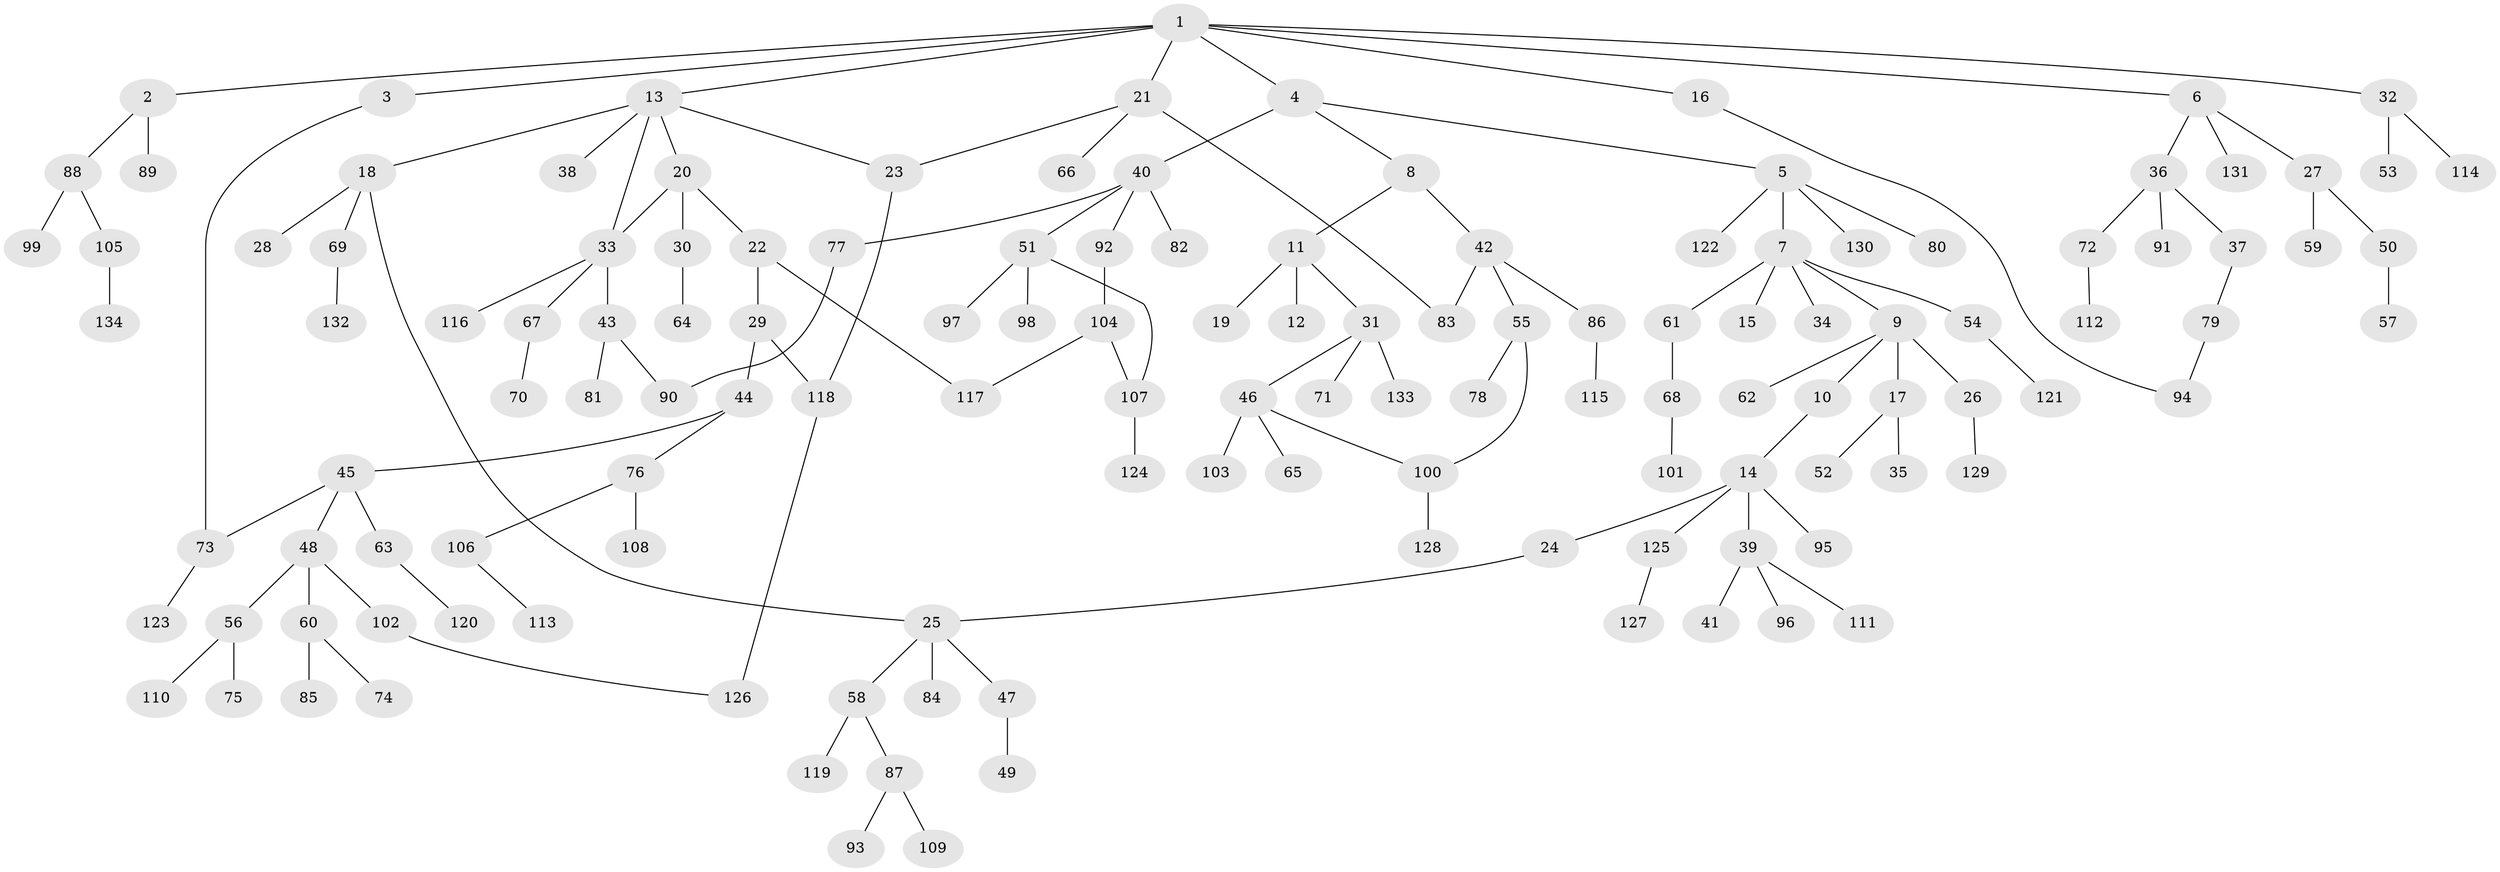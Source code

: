 // Generated by graph-tools (version 1.1) at 2025/01/03/09/25 03:01:05]
// undirected, 134 vertices, 145 edges
graph export_dot {
graph [start="1"]
  node [color=gray90,style=filled];
  1;
  2;
  3;
  4;
  5;
  6;
  7;
  8;
  9;
  10;
  11;
  12;
  13;
  14;
  15;
  16;
  17;
  18;
  19;
  20;
  21;
  22;
  23;
  24;
  25;
  26;
  27;
  28;
  29;
  30;
  31;
  32;
  33;
  34;
  35;
  36;
  37;
  38;
  39;
  40;
  41;
  42;
  43;
  44;
  45;
  46;
  47;
  48;
  49;
  50;
  51;
  52;
  53;
  54;
  55;
  56;
  57;
  58;
  59;
  60;
  61;
  62;
  63;
  64;
  65;
  66;
  67;
  68;
  69;
  70;
  71;
  72;
  73;
  74;
  75;
  76;
  77;
  78;
  79;
  80;
  81;
  82;
  83;
  84;
  85;
  86;
  87;
  88;
  89;
  90;
  91;
  92;
  93;
  94;
  95;
  96;
  97;
  98;
  99;
  100;
  101;
  102;
  103;
  104;
  105;
  106;
  107;
  108;
  109;
  110;
  111;
  112;
  113;
  114;
  115;
  116;
  117;
  118;
  119;
  120;
  121;
  122;
  123;
  124;
  125;
  126;
  127;
  128;
  129;
  130;
  131;
  132;
  133;
  134;
  1 -- 2;
  1 -- 3;
  1 -- 4;
  1 -- 6;
  1 -- 13;
  1 -- 16;
  1 -- 21;
  1 -- 32;
  2 -- 88;
  2 -- 89;
  3 -- 73;
  4 -- 5;
  4 -- 8;
  4 -- 40;
  5 -- 7;
  5 -- 80;
  5 -- 122;
  5 -- 130;
  6 -- 27;
  6 -- 36;
  6 -- 131;
  7 -- 9;
  7 -- 15;
  7 -- 34;
  7 -- 54;
  7 -- 61;
  8 -- 11;
  8 -- 42;
  9 -- 10;
  9 -- 17;
  9 -- 26;
  9 -- 62;
  10 -- 14;
  11 -- 12;
  11 -- 19;
  11 -- 31;
  13 -- 18;
  13 -- 20;
  13 -- 23;
  13 -- 33;
  13 -- 38;
  14 -- 24;
  14 -- 39;
  14 -- 95;
  14 -- 125;
  16 -- 94;
  17 -- 35;
  17 -- 52;
  18 -- 25;
  18 -- 28;
  18 -- 69;
  20 -- 22;
  20 -- 30;
  20 -- 33;
  21 -- 66;
  21 -- 83;
  21 -- 23;
  22 -- 29;
  22 -- 117;
  23 -- 118;
  24 -- 25;
  25 -- 47;
  25 -- 58;
  25 -- 84;
  26 -- 129;
  27 -- 50;
  27 -- 59;
  29 -- 44;
  29 -- 118;
  30 -- 64;
  31 -- 46;
  31 -- 71;
  31 -- 133;
  32 -- 53;
  32 -- 114;
  33 -- 43;
  33 -- 67;
  33 -- 116;
  36 -- 37;
  36 -- 72;
  36 -- 91;
  37 -- 79;
  39 -- 41;
  39 -- 96;
  39 -- 111;
  40 -- 51;
  40 -- 77;
  40 -- 82;
  40 -- 92;
  42 -- 55;
  42 -- 86;
  42 -- 83;
  43 -- 81;
  43 -- 90;
  44 -- 45;
  44 -- 76;
  45 -- 48;
  45 -- 63;
  45 -- 73;
  46 -- 65;
  46 -- 100;
  46 -- 103;
  47 -- 49;
  48 -- 56;
  48 -- 60;
  48 -- 102;
  50 -- 57;
  51 -- 97;
  51 -- 98;
  51 -- 107;
  54 -- 121;
  55 -- 78;
  55 -- 100;
  56 -- 75;
  56 -- 110;
  58 -- 87;
  58 -- 119;
  60 -- 74;
  60 -- 85;
  61 -- 68;
  63 -- 120;
  67 -- 70;
  68 -- 101;
  69 -- 132;
  72 -- 112;
  73 -- 123;
  76 -- 106;
  76 -- 108;
  77 -- 90;
  79 -- 94;
  86 -- 115;
  87 -- 93;
  87 -- 109;
  88 -- 99;
  88 -- 105;
  92 -- 104;
  100 -- 128;
  102 -- 126;
  104 -- 117;
  104 -- 107;
  105 -- 134;
  106 -- 113;
  107 -- 124;
  118 -- 126;
  125 -- 127;
}
